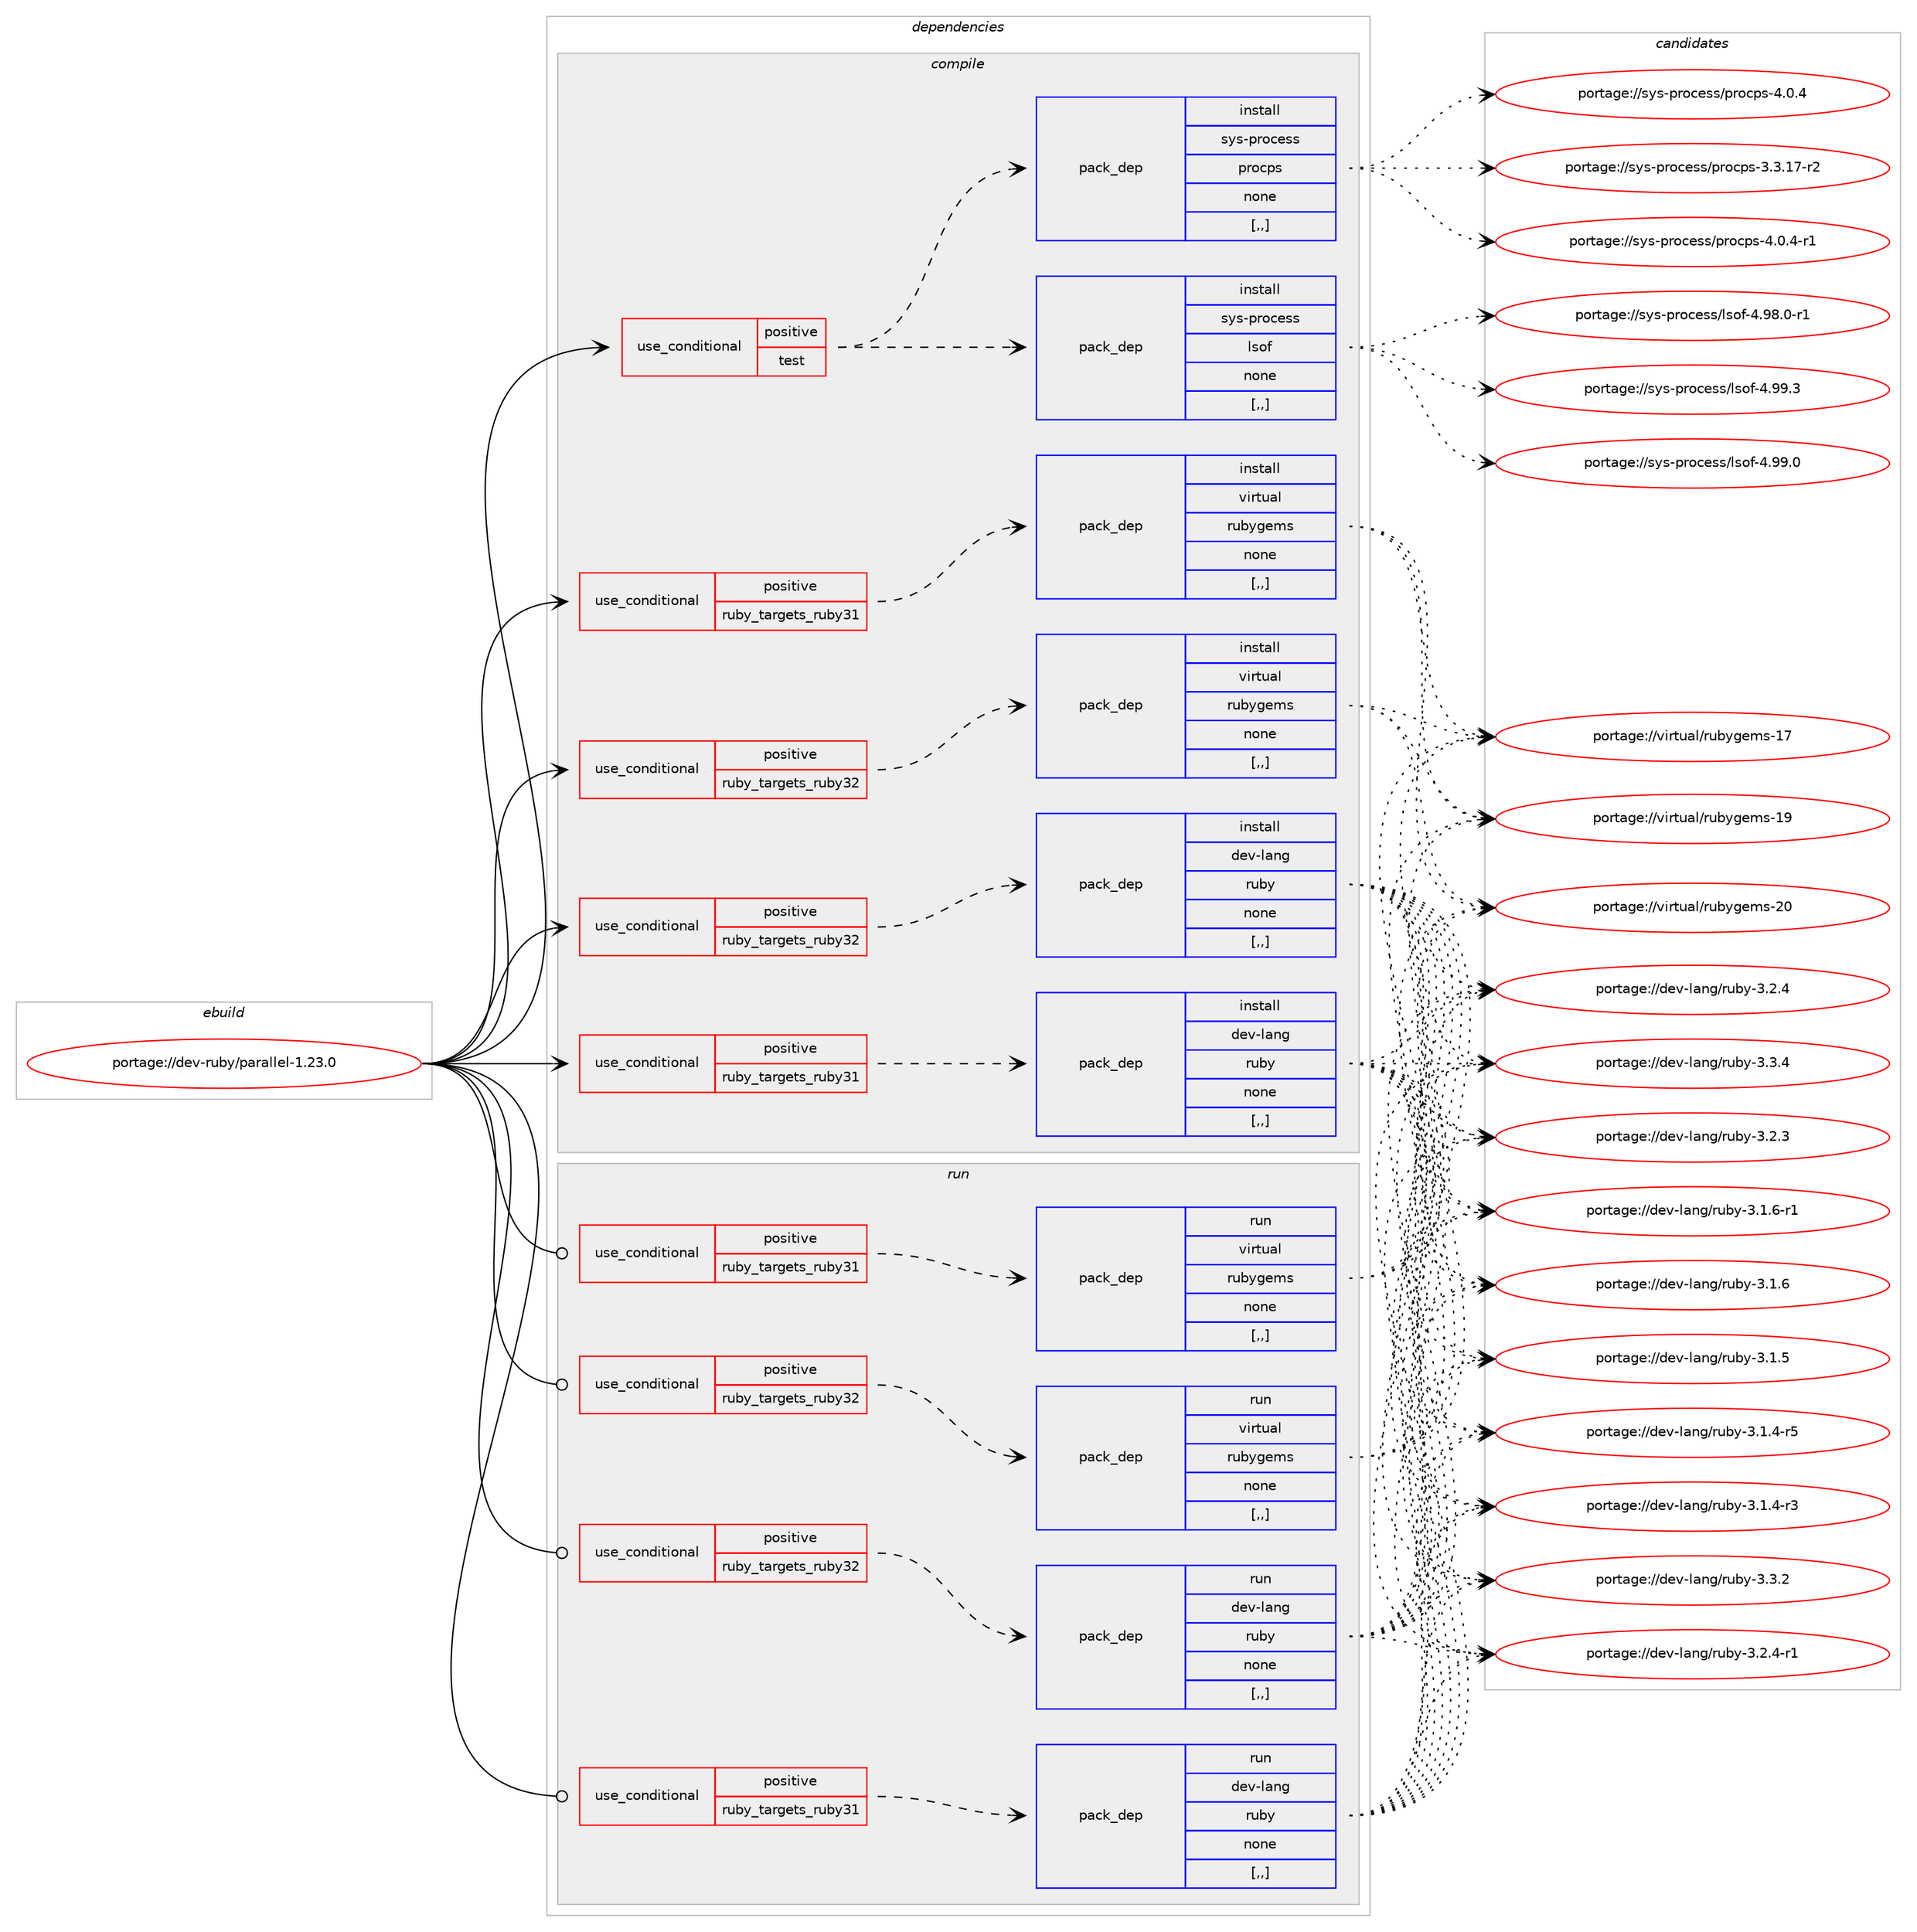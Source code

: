 digraph prolog {

# *************
# Graph options
# *************

newrank=true;
concentrate=true;
compound=true;
graph [rankdir=LR,fontname=Helvetica,fontsize=10,ranksep=1.5];#, ranksep=2.5, nodesep=0.2];
edge  [arrowhead=vee];
node  [fontname=Helvetica,fontsize=10];

# **********
# The ebuild
# **********

subgraph cluster_leftcol {
color=gray;
rank=same;
label=<<i>ebuild</i>>;
id [label="portage://dev-ruby/parallel-1.23.0", color=red, width=4, href="../dev-ruby/parallel-1.23.0.svg"];
}

# ****************
# The dependencies
# ****************

subgraph cluster_midcol {
color=gray;
label=<<i>dependencies</i>>;
subgraph cluster_compile {
fillcolor="#eeeeee";
style=filled;
label=<<i>compile</i>>;
subgraph cond51953 {
dependency192690 [label=<<TABLE BORDER="0" CELLBORDER="1" CELLSPACING="0" CELLPADDING="4"><TR><TD ROWSPAN="3" CELLPADDING="10">use_conditional</TD></TR><TR><TD>positive</TD></TR><TR><TD>ruby_targets_ruby31</TD></TR></TABLE>>, shape=none, color=red];
subgraph pack139394 {
dependency192691 [label=<<TABLE BORDER="0" CELLBORDER="1" CELLSPACING="0" CELLPADDING="4" WIDTH="220"><TR><TD ROWSPAN="6" CELLPADDING="30">pack_dep</TD></TR><TR><TD WIDTH="110">install</TD></TR><TR><TD>dev-lang</TD></TR><TR><TD>ruby</TD></TR><TR><TD>none</TD></TR><TR><TD>[,,]</TD></TR></TABLE>>, shape=none, color=blue];
}
dependency192690:e -> dependency192691:w [weight=20,style="dashed",arrowhead="vee"];
}
id:e -> dependency192690:w [weight=20,style="solid",arrowhead="vee"];
subgraph cond51954 {
dependency192692 [label=<<TABLE BORDER="0" CELLBORDER="1" CELLSPACING="0" CELLPADDING="4"><TR><TD ROWSPAN="3" CELLPADDING="10">use_conditional</TD></TR><TR><TD>positive</TD></TR><TR><TD>ruby_targets_ruby31</TD></TR></TABLE>>, shape=none, color=red];
subgraph pack139395 {
dependency192693 [label=<<TABLE BORDER="0" CELLBORDER="1" CELLSPACING="0" CELLPADDING="4" WIDTH="220"><TR><TD ROWSPAN="6" CELLPADDING="30">pack_dep</TD></TR><TR><TD WIDTH="110">install</TD></TR><TR><TD>virtual</TD></TR><TR><TD>rubygems</TD></TR><TR><TD>none</TD></TR><TR><TD>[,,]</TD></TR></TABLE>>, shape=none, color=blue];
}
dependency192692:e -> dependency192693:w [weight=20,style="dashed",arrowhead="vee"];
}
id:e -> dependency192692:w [weight=20,style="solid",arrowhead="vee"];
subgraph cond51955 {
dependency192694 [label=<<TABLE BORDER="0" CELLBORDER="1" CELLSPACING="0" CELLPADDING="4"><TR><TD ROWSPAN="3" CELLPADDING="10">use_conditional</TD></TR><TR><TD>positive</TD></TR><TR><TD>ruby_targets_ruby32</TD></TR></TABLE>>, shape=none, color=red];
subgraph pack139396 {
dependency192695 [label=<<TABLE BORDER="0" CELLBORDER="1" CELLSPACING="0" CELLPADDING="4" WIDTH="220"><TR><TD ROWSPAN="6" CELLPADDING="30">pack_dep</TD></TR><TR><TD WIDTH="110">install</TD></TR><TR><TD>dev-lang</TD></TR><TR><TD>ruby</TD></TR><TR><TD>none</TD></TR><TR><TD>[,,]</TD></TR></TABLE>>, shape=none, color=blue];
}
dependency192694:e -> dependency192695:w [weight=20,style="dashed",arrowhead="vee"];
}
id:e -> dependency192694:w [weight=20,style="solid",arrowhead="vee"];
subgraph cond51956 {
dependency192696 [label=<<TABLE BORDER="0" CELLBORDER="1" CELLSPACING="0" CELLPADDING="4"><TR><TD ROWSPAN="3" CELLPADDING="10">use_conditional</TD></TR><TR><TD>positive</TD></TR><TR><TD>ruby_targets_ruby32</TD></TR></TABLE>>, shape=none, color=red];
subgraph pack139397 {
dependency192697 [label=<<TABLE BORDER="0" CELLBORDER="1" CELLSPACING="0" CELLPADDING="4" WIDTH="220"><TR><TD ROWSPAN="6" CELLPADDING="30">pack_dep</TD></TR><TR><TD WIDTH="110">install</TD></TR><TR><TD>virtual</TD></TR><TR><TD>rubygems</TD></TR><TR><TD>none</TD></TR><TR><TD>[,,]</TD></TR></TABLE>>, shape=none, color=blue];
}
dependency192696:e -> dependency192697:w [weight=20,style="dashed",arrowhead="vee"];
}
id:e -> dependency192696:w [weight=20,style="solid",arrowhead="vee"];
subgraph cond51957 {
dependency192698 [label=<<TABLE BORDER="0" CELLBORDER="1" CELLSPACING="0" CELLPADDING="4"><TR><TD ROWSPAN="3" CELLPADDING="10">use_conditional</TD></TR><TR><TD>positive</TD></TR><TR><TD>test</TD></TR></TABLE>>, shape=none, color=red];
subgraph pack139398 {
dependency192699 [label=<<TABLE BORDER="0" CELLBORDER="1" CELLSPACING="0" CELLPADDING="4" WIDTH="220"><TR><TD ROWSPAN="6" CELLPADDING="30">pack_dep</TD></TR><TR><TD WIDTH="110">install</TD></TR><TR><TD>sys-process</TD></TR><TR><TD>lsof</TD></TR><TR><TD>none</TD></TR><TR><TD>[,,]</TD></TR></TABLE>>, shape=none, color=blue];
}
dependency192698:e -> dependency192699:w [weight=20,style="dashed",arrowhead="vee"];
subgraph pack139399 {
dependency192700 [label=<<TABLE BORDER="0" CELLBORDER="1" CELLSPACING="0" CELLPADDING="4" WIDTH="220"><TR><TD ROWSPAN="6" CELLPADDING="30">pack_dep</TD></TR><TR><TD WIDTH="110">install</TD></TR><TR><TD>sys-process</TD></TR><TR><TD>procps</TD></TR><TR><TD>none</TD></TR><TR><TD>[,,]</TD></TR></TABLE>>, shape=none, color=blue];
}
dependency192698:e -> dependency192700:w [weight=20,style="dashed",arrowhead="vee"];
}
id:e -> dependency192698:w [weight=20,style="solid",arrowhead="vee"];
}
subgraph cluster_compileandrun {
fillcolor="#eeeeee";
style=filled;
label=<<i>compile and run</i>>;
}
subgraph cluster_run {
fillcolor="#eeeeee";
style=filled;
label=<<i>run</i>>;
subgraph cond51958 {
dependency192701 [label=<<TABLE BORDER="0" CELLBORDER="1" CELLSPACING="0" CELLPADDING="4"><TR><TD ROWSPAN="3" CELLPADDING="10">use_conditional</TD></TR><TR><TD>positive</TD></TR><TR><TD>ruby_targets_ruby31</TD></TR></TABLE>>, shape=none, color=red];
subgraph pack139400 {
dependency192702 [label=<<TABLE BORDER="0" CELLBORDER="1" CELLSPACING="0" CELLPADDING="4" WIDTH="220"><TR><TD ROWSPAN="6" CELLPADDING="30">pack_dep</TD></TR><TR><TD WIDTH="110">run</TD></TR><TR><TD>dev-lang</TD></TR><TR><TD>ruby</TD></TR><TR><TD>none</TD></TR><TR><TD>[,,]</TD></TR></TABLE>>, shape=none, color=blue];
}
dependency192701:e -> dependency192702:w [weight=20,style="dashed",arrowhead="vee"];
}
id:e -> dependency192701:w [weight=20,style="solid",arrowhead="odot"];
subgraph cond51959 {
dependency192703 [label=<<TABLE BORDER="0" CELLBORDER="1" CELLSPACING="0" CELLPADDING="4"><TR><TD ROWSPAN="3" CELLPADDING="10">use_conditional</TD></TR><TR><TD>positive</TD></TR><TR><TD>ruby_targets_ruby31</TD></TR></TABLE>>, shape=none, color=red];
subgraph pack139401 {
dependency192704 [label=<<TABLE BORDER="0" CELLBORDER="1" CELLSPACING="0" CELLPADDING="4" WIDTH="220"><TR><TD ROWSPAN="6" CELLPADDING="30">pack_dep</TD></TR><TR><TD WIDTH="110">run</TD></TR><TR><TD>virtual</TD></TR><TR><TD>rubygems</TD></TR><TR><TD>none</TD></TR><TR><TD>[,,]</TD></TR></TABLE>>, shape=none, color=blue];
}
dependency192703:e -> dependency192704:w [weight=20,style="dashed",arrowhead="vee"];
}
id:e -> dependency192703:w [weight=20,style="solid",arrowhead="odot"];
subgraph cond51960 {
dependency192705 [label=<<TABLE BORDER="0" CELLBORDER="1" CELLSPACING="0" CELLPADDING="4"><TR><TD ROWSPAN="3" CELLPADDING="10">use_conditional</TD></TR><TR><TD>positive</TD></TR><TR><TD>ruby_targets_ruby32</TD></TR></TABLE>>, shape=none, color=red];
subgraph pack139402 {
dependency192706 [label=<<TABLE BORDER="0" CELLBORDER="1" CELLSPACING="0" CELLPADDING="4" WIDTH="220"><TR><TD ROWSPAN="6" CELLPADDING="30">pack_dep</TD></TR><TR><TD WIDTH="110">run</TD></TR><TR><TD>dev-lang</TD></TR><TR><TD>ruby</TD></TR><TR><TD>none</TD></TR><TR><TD>[,,]</TD></TR></TABLE>>, shape=none, color=blue];
}
dependency192705:e -> dependency192706:w [weight=20,style="dashed",arrowhead="vee"];
}
id:e -> dependency192705:w [weight=20,style="solid",arrowhead="odot"];
subgraph cond51961 {
dependency192707 [label=<<TABLE BORDER="0" CELLBORDER="1" CELLSPACING="0" CELLPADDING="4"><TR><TD ROWSPAN="3" CELLPADDING="10">use_conditional</TD></TR><TR><TD>positive</TD></TR><TR><TD>ruby_targets_ruby32</TD></TR></TABLE>>, shape=none, color=red];
subgraph pack139403 {
dependency192708 [label=<<TABLE BORDER="0" CELLBORDER="1" CELLSPACING="0" CELLPADDING="4" WIDTH="220"><TR><TD ROWSPAN="6" CELLPADDING="30">pack_dep</TD></TR><TR><TD WIDTH="110">run</TD></TR><TR><TD>virtual</TD></TR><TR><TD>rubygems</TD></TR><TR><TD>none</TD></TR><TR><TD>[,,]</TD></TR></TABLE>>, shape=none, color=blue];
}
dependency192707:e -> dependency192708:w [weight=20,style="dashed",arrowhead="vee"];
}
id:e -> dependency192707:w [weight=20,style="solid",arrowhead="odot"];
}
}

# **************
# The candidates
# **************

subgraph cluster_choices {
rank=same;
color=gray;
label=<<i>candidates</i>>;

subgraph choice139394 {
color=black;
nodesep=1;
choice10010111845108971101034711411798121455146514652 [label="portage://dev-lang/ruby-3.3.4", color=red, width=4,href="../dev-lang/ruby-3.3.4.svg"];
choice10010111845108971101034711411798121455146514650 [label="portage://dev-lang/ruby-3.3.2", color=red, width=4,href="../dev-lang/ruby-3.3.2.svg"];
choice100101118451089711010347114117981214551465046524511449 [label="portage://dev-lang/ruby-3.2.4-r1", color=red, width=4,href="../dev-lang/ruby-3.2.4-r1.svg"];
choice10010111845108971101034711411798121455146504652 [label="portage://dev-lang/ruby-3.2.4", color=red, width=4,href="../dev-lang/ruby-3.2.4.svg"];
choice10010111845108971101034711411798121455146504651 [label="portage://dev-lang/ruby-3.2.3", color=red, width=4,href="../dev-lang/ruby-3.2.3.svg"];
choice100101118451089711010347114117981214551464946544511449 [label="portage://dev-lang/ruby-3.1.6-r1", color=red, width=4,href="../dev-lang/ruby-3.1.6-r1.svg"];
choice10010111845108971101034711411798121455146494654 [label="portage://dev-lang/ruby-3.1.6", color=red, width=4,href="../dev-lang/ruby-3.1.6.svg"];
choice10010111845108971101034711411798121455146494653 [label="portage://dev-lang/ruby-3.1.5", color=red, width=4,href="../dev-lang/ruby-3.1.5.svg"];
choice100101118451089711010347114117981214551464946524511453 [label="portage://dev-lang/ruby-3.1.4-r5", color=red, width=4,href="../dev-lang/ruby-3.1.4-r5.svg"];
choice100101118451089711010347114117981214551464946524511451 [label="portage://dev-lang/ruby-3.1.4-r3", color=red, width=4,href="../dev-lang/ruby-3.1.4-r3.svg"];
dependency192691:e -> choice10010111845108971101034711411798121455146514652:w [style=dotted,weight="100"];
dependency192691:e -> choice10010111845108971101034711411798121455146514650:w [style=dotted,weight="100"];
dependency192691:e -> choice100101118451089711010347114117981214551465046524511449:w [style=dotted,weight="100"];
dependency192691:e -> choice10010111845108971101034711411798121455146504652:w [style=dotted,weight="100"];
dependency192691:e -> choice10010111845108971101034711411798121455146504651:w [style=dotted,weight="100"];
dependency192691:e -> choice100101118451089711010347114117981214551464946544511449:w [style=dotted,weight="100"];
dependency192691:e -> choice10010111845108971101034711411798121455146494654:w [style=dotted,weight="100"];
dependency192691:e -> choice10010111845108971101034711411798121455146494653:w [style=dotted,weight="100"];
dependency192691:e -> choice100101118451089711010347114117981214551464946524511453:w [style=dotted,weight="100"];
dependency192691:e -> choice100101118451089711010347114117981214551464946524511451:w [style=dotted,weight="100"];
}
subgraph choice139395 {
color=black;
nodesep=1;
choice118105114116117971084711411798121103101109115455048 [label="portage://virtual/rubygems-20", color=red, width=4,href="../virtual/rubygems-20.svg"];
choice118105114116117971084711411798121103101109115454957 [label="portage://virtual/rubygems-19", color=red, width=4,href="../virtual/rubygems-19.svg"];
choice118105114116117971084711411798121103101109115454955 [label="portage://virtual/rubygems-17", color=red, width=4,href="../virtual/rubygems-17.svg"];
dependency192693:e -> choice118105114116117971084711411798121103101109115455048:w [style=dotted,weight="100"];
dependency192693:e -> choice118105114116117971084711411798121103101109115454957:w [style=dotted,weight="100"];
dependency192693:e -> choice118105114116117971084711411798121103101109115454955:w [style=dotted,weight="100"];
}
subgraph choice139396 {
color=black;
nodesep=1;
choice10010111845108971101034711411798121455146514652 [label="portage://dev-lang/ruby-3.3.4", color=red, width=4,href="../dev-lang/ruby-3.3.4.svg"];
choice10010111845108971101034711411798121455146514650 [label="portage://dev-lang/ruby-3.3.2", color=red, width=4,href="../dev-lang/ruby-3.3.2.svg"];
choice100101118451089711010347114117981214551465046524511449 [label="portage://dev-lang/ruby-3.2.4-r1", color=red, width=4,href="../dev-lang/ruby-3.2.4-r1.svg"];
choice10010111845108971101034711411798121455146504652 [label="portage://dev-lang/ruby-3.2.4", color=red, width=4,href="../dev-lang/ruby-3.2.4.svg"];
choice10010111845108971101034711411798121455146504651 [label="portage://dev-lang/ruby-3.2.3", color=red, width=4,href="../dev-lang/ruby-3.2.3.svg"];
choice100101118451089711010347114117981214551464946544511449 [label="portage://dev-lang/ruby-3.1.6-r1", color=red, width=4,href="../dev-lang/ruby-3.1.6-r1.svg"];
choice10010111845108971101034711411798121455146494654 [label="portage://dev-lang/ruby-3.1.6", color=red, width=4,href="../dev-lang/ruby-3.1.6.svg"];
choice10010111845108971101034711411798121455146494653 [label="portage://dev-lang/ruby-3.1.5", color=red, width=4,href="../dev-lang/ruby-3.1.5.svg"];
choice100101118451089711010347114117981214551464946524511453 [label="portage://dev-lang/ruby-3.1.4-r5", color=red, width=4,href="../dev-lang/ruby-3.1.4-r5.svg"];
choice100101118451089711010347114117981214551464946524511451 [label="portage://dev-lang/ruby-3.1.4-r3", color=red, width=4,href="../dev-lang/ruby-3.1.4-r3.svg"];
dependency192695:e -> choice10010111845108971101034711411798121455146514652:w [style=dotted,weight="100"];
dependency192695:e -> choice10010111845108971101034711411798121455146514650:w [style=dotted,weight="100"];
dependency192695:e -> choice100101118451089711010347114117981214551465046524511449:w [style=dotted,weight="100"];
dependency192695:e -> choice10010111845108971101034711411798121455146504652:w [style=dotted,weight="100"];
dependency192695:e -> choice10010111845108971101034711411798121455146504651:w [style=dotted,weight="100"];
dependency192695:e -> choice100101118451089711010347114117981214551464946544511449:w [style=dotted,weight="100"];
dependency192695:e -> choice10010111845108971101034711411798121455146494654:w [style=dotted,weight="100"];
dependency192695:e -> choice10010111845108971101034711411798121455146494653:w [style=dotted,weight="100"];
dependency192695:e -> choice100101118451089711010347114117981214551464946524511453:w [style=dotted,weight="100"];
dependency192695:e -> choice100101118451089711010347114117981214551464946524511451:w [style=dotted,weight="100"];
}
subgraph choice139397 {
color=black;
nodesep=1;
choice118105114116117971084711411798121103101109115455048 [label="portage://virtual/rubygems-20", color=red, width=4,href="../virtual/rubygems-20.svg"];
choice118105114116117971084711411798121103101109115454957 [label="portage://virtual/rubygems-19", color=red, width=4,href="../virtual/rubygems-19.svg"];
choice118105114116117971084711411798121103101109115454955 [label="portage://virtual/rubygems-17", color=red, width=4,href="../virtual/rubygems-17.svg"];
dependency192697:e -> choice118105114116117971084711411798121103101109115455048:w [style=dotted,weight="100"];
dependency192697:e -> choice118105114116117971084711411798121103101109115454957:w [style=dotted,weight="100"];
dependency192697:e -> choice118105114116117971084711411798121103101109115454955:w [style=dotted,weight="100"];
}
subgraph choice139398 {
color=black;
nodesep=1;
choice11512111545112114111991011151154710811511110245524657574651 [label="portage://sys-process/lsof-4.99.3", color=red, width=4,href="../sys-process/lsof-4.99.3.svg"];
choice11512111545112114111991011151154710811511110245524657574648 [label="portage://sys-process/lsof-4.99.0", color=red, width=4,href="../sys-process/lsof-4.99.0.svg"];
choice115121115451121141119910111511547108115111102455246575646484511449 [label="portage://sys-process/lsof-4.98.0-r1", color=red, width=4,href="../sys-process/lsof-4.98.0-r1.svg"];
dependency192699:e -> choice11512111545112114111991011151154710811511110245524657574651:w [style=dotted,weight="100"];
dependency192699:e -> choice11512111545112114111991011151154710811511110245524657574648:w [style=dotted,weight="100"];
dependency192699:e -> choice115121115451121141119910111511547108115111102455246575646484511449:w [style=dotted,weight="100"];
}
subgraph choice139399 {
color=black;
nodesep=1;
choice115121115451121141119910111511547112114111991121154552464846524511449 [label="portage://sys-process/procps-4.0.4-r1", color=red, width=4,href="../sys-process/procps-4.0.4-r1.svg"];
choice11512111545112114111991011151154711211411199112115455246484652 [label="portage://sys-process/procps-4.0.4", color=red, width=4,href="../sys-process/procps-4.0.4.svg"];
choice11512111545112114111991011151154711211411199112115455146514649554511450 [label="portage://sys-process/procps-3.3.17-r2", color=red, width=4,href="../sys-process/procps-3.3.17-r2.svg"];
dependency192700:e -> choice115121115451121141119910111511547112114111991121154552464846524511449:w [style=dotted,weight="100"];
dependency192700:e -> choice11512111545112114111991011151154711211411199112115455246484652:w [style=dotted,weight="100"];
dependency192700:e -> choice11512111545112114111991011151154711211411199112115455146514649554511450:w [style=dotted,weight="100"];
}
subgraph choice139400 {
color=black;
nodesep=1;
choice10010111845108971101034711411798121455146514652 [label="portage://dev-lang/ruby-3.3.4", color=red, width=4,href="../dev-lang/ruby-3.3.4.svg"];
choice10010111845108971101034711411798121455146514650 [label="portage://dev-lang/ruby-3.3.2", color=red, width=4,href="../dev-lang/ruby-3.3.2.svg"];
choice100101118451089711010347114117981214551465046524511449 [label="portage://dev-lang/ruby-3.2.4-r1", color=red, width=4,href="../dev-lang/ruby-3.2.4-r1.svg"];
choice10010111845108971101034711411798121455146504652 [label="portage://dev-lang/ruby-3.2.4", color=red, width=4,href="../dev-lang/ruby-3.2.4.svg"];
choice10010111845108971101034711411798121455146504651 [label="portage://dev-lang/ruby-3.2.3", color=red, width=4,href="../dev-lang/ruby-3.2.3.svg"];
choice100101118451089711010347114117981214551464946544511449 [label="portage://dev-lang/ruby-3.1.6-r1", color=red, width=4,href="../dev-lang/ruby-3.1.6-r1.svg"];
choice10010111845108971101034711411798121455146494654 [label="portage://dev-lang/ruby-3.1.6", color=red, width=4,href="../dev-lang/ruby-3.1.6.svg"];
choice10010111845108971101034711411798121455146494653 [label="portage://dev-lang/ruby-3.1.5", color=red, width=4,href="../dev-lang/ruby-3.1.5.svg"];
choice100101118451089711010347114117981214551464946524511453 [label="portage://dev-lang/ruby-3.1.4-r5", color=red, width=4,href="../dev-lang/ruby-3.1.4-r5.svg"];
choice100101118451089711010347114117981214551464946524511451 [label="portage://dev-lang/ruby-3.1.4-r3", color=red, width=4,href="../dev-lang/ruby-3.1.4-r3.svg"];
dependency192702:e -> choice10010111845108971101034711411798121455146514652:w [style=dotted,weight="100"];
dependency192702:e -> choice10010111845108971101034711411798121455146514650:w [style=dotted,weight="100"];
dependency192702:e -> choice100101118451089711010347114117981214551465046524511449:w [style=dotted,weight="100"];
dependency192702:e -> choice10010111845108971101034711411798121455146504652:w [style=dotted,weight="100"];
dependency192702:e -> choice10010111845108971101034711411798121455146504651:w [style=dotted,weight="100"];
dependency192702:e -> choice100101118451089711010347114117981214551464946544511449:w [style=dotted,weight="100"];
dependency192702:e -> choice10010111845108971101034711411798121455146494654:w [style=dotted,weight="100"];
dependency192702:e -> choice10010111845108971101034711411798121455146494653:w [style=dotted,weight="100"];
dependency192702:e -> choice100101118451089711010347114117981214551464946524511453:w [style=dotted,weight="100"];
dependency192702:e -> choice100101118451089711010347114117981214551464946524511451:w [style=dotted,weight="100"];
}
subgraph choice139401 {
color=black;
nodesep=1;
choice118105114116117971084711411798121103101109115455048 [label="portage://virtual/rubygems-20", color=red, width=4,href="../virtual/rubygems-20.svg"];
choice118105114116117971084711411798121103101109115454957 [label="portage://virtual/rubygems-19", color=red, width=4,href="../virtual/rubygems-19.svg"];
choice118105114116117971084711411798121103101109115454955 [label="portage://virtual/rubygems-17", color=red, width=4,href="../virtual/rubygems-17.svg"];
dependency192704:e -> choice118105114116117971084711411798121103101109115455048:w [style=dotted,weight="100"];
dependency192704:e -> choice118105114116117971084711411798121103101109115454957:w [style=dotted,weight="100"];
dependency192704:e -> choice118105114116117971084711411798121103101109115454955:w [style=dotted,weight="100"];
}
subgraph choice139402 {
color=black;
nodesep=1;
choice10010111845108971101034711411798121455146514652 [label="portage://dev-lang/ruby-3.3.4", color=red, width=4,href="../dev-lang/ruby-3.3.4.svg"];
choice10010111845108971101034711411798121455146514650 [label="portage://dev-lang/ruby-3.3.2", color=red, width=4,href="../dev-lang/ruby-3.3.2.svg"];
choice100101118451089711010347114117981214551465046524511449 [label="portage://dev-lang/ruby-3.2.4-r1", color=red, width=4,href="../dev-lang/ruby-3.2.4-r1.svg"];
choice10010111845108971101034711411798121455146504652 [label="portage://dev-lang/ruby-3.2.4", color=red, width=4,href="../dev-lang/ruby-3.2.4.svg"];
choice10010111845108971101034711411798121455146504651 [label="portage://dev-lang/ruby-3.2.3", color=red, width=4,href="../dev-lang/ruby-3.2.3.svg"];
choice100101118451089711010347114117981214551464946544511449 [label="portage://dev-lang/ruby-3.1.6-r1", color=red, width=4,href="../dev-lang/ruby-3.1.6-r1.svg"];
choice10010111845108971101034711411798121455146494654 [label="portage://dev-lang/ruby-3.1.6", color=red, width=4,href="../dev-lang/ruby-3.1.6.svg"];
choice10010111845108971101034711411798121455146494653 [label="portage://dev-lang/ruby-3.1.5", color=red, width=4,href="../dev-lang/ruby-3.1.5.svg"];
choice100101118451089711010347114117981214551464946524511453 [label="portage://dev-lang/ruby-3.1.4-r5", color=red, width=4,href="../dev-lang/ruby-3.1.4-r5.svg"];
choice100101118451089711010347114117981214551464946524511451 [label="portage://dev-lang/ruby-3.1.4-r3", color=red, width=4,href="../dev-lang/ruby-3.1.4-r3.svg"];
dependency192706:e -> choice10010111845108971101034711411798121455146514652:w [style=dotted,weight="100"];
dependency192706:e -> choice10010111845108971101034711411798121455146514650:w [style=dotted,weight="100"];
dependency192706:e -> choice100101118451089711010347114117981214551465046524511449:w [style=dotted,weight="100"];
dependency192706:e -> choice10010111845108971101034711411798121455146504652:w [style=dotted,weight="100"];
dependency192706:e -> choice10010111845108971101034711411798121455146504651:w [style=dotted,weight="100"];
dependency192706:e -> choice100101118451089711010347114117981214551464946544511449:w [style=dotted,weight="100"];
dependency192706:e -> choice10010111845108971101034711411798121455146494654:w [style=dotted,weight="100"];
dependency192706:e -> choice10010111845108971101034711411798121455146494653:w [style=dotted,weight="100"];
dependency192706:e -> choice100101118451089711010347114117981214551464946524511453:w [style=dotted,weight="100"];
dependency192706:e -> choice100101118451089711010347114117981214551464946524511451:w [style=dotted,weight="100"];
}
subgraph choice139403 {
color=black;
nodesep=1;
choice118105114116117971084711411798121103101109115455048 [label="portage://virtual/rubygems-20", color=red, width=4,href="../virtual/rubygems-20.svg"];
choice118105114116117971084711411798121103101109115454957 [label="portage://virtual/rubygems-19", color=red, width=4,href="../virtual/rubygems-19.svg"];
choice118105114116117971084711411798121103101109115454955 [label="portage://virtual/rubygems-17", color=red, width=4,href="../virtual/rubygems-17.svg"];
dependency192708:e -> choice118105114116117971084711411798121103101109115455048:w [style=dotted,weight="100"];
dependency192708:e -> choice118105114116117971084711411798121103101109115454957:w [style=dotted,weight="100"];
dependency192708:e -> choice118105114116117971084711411798121103101109115454955:w [style=dotted,weight="100"];
}
}

}

